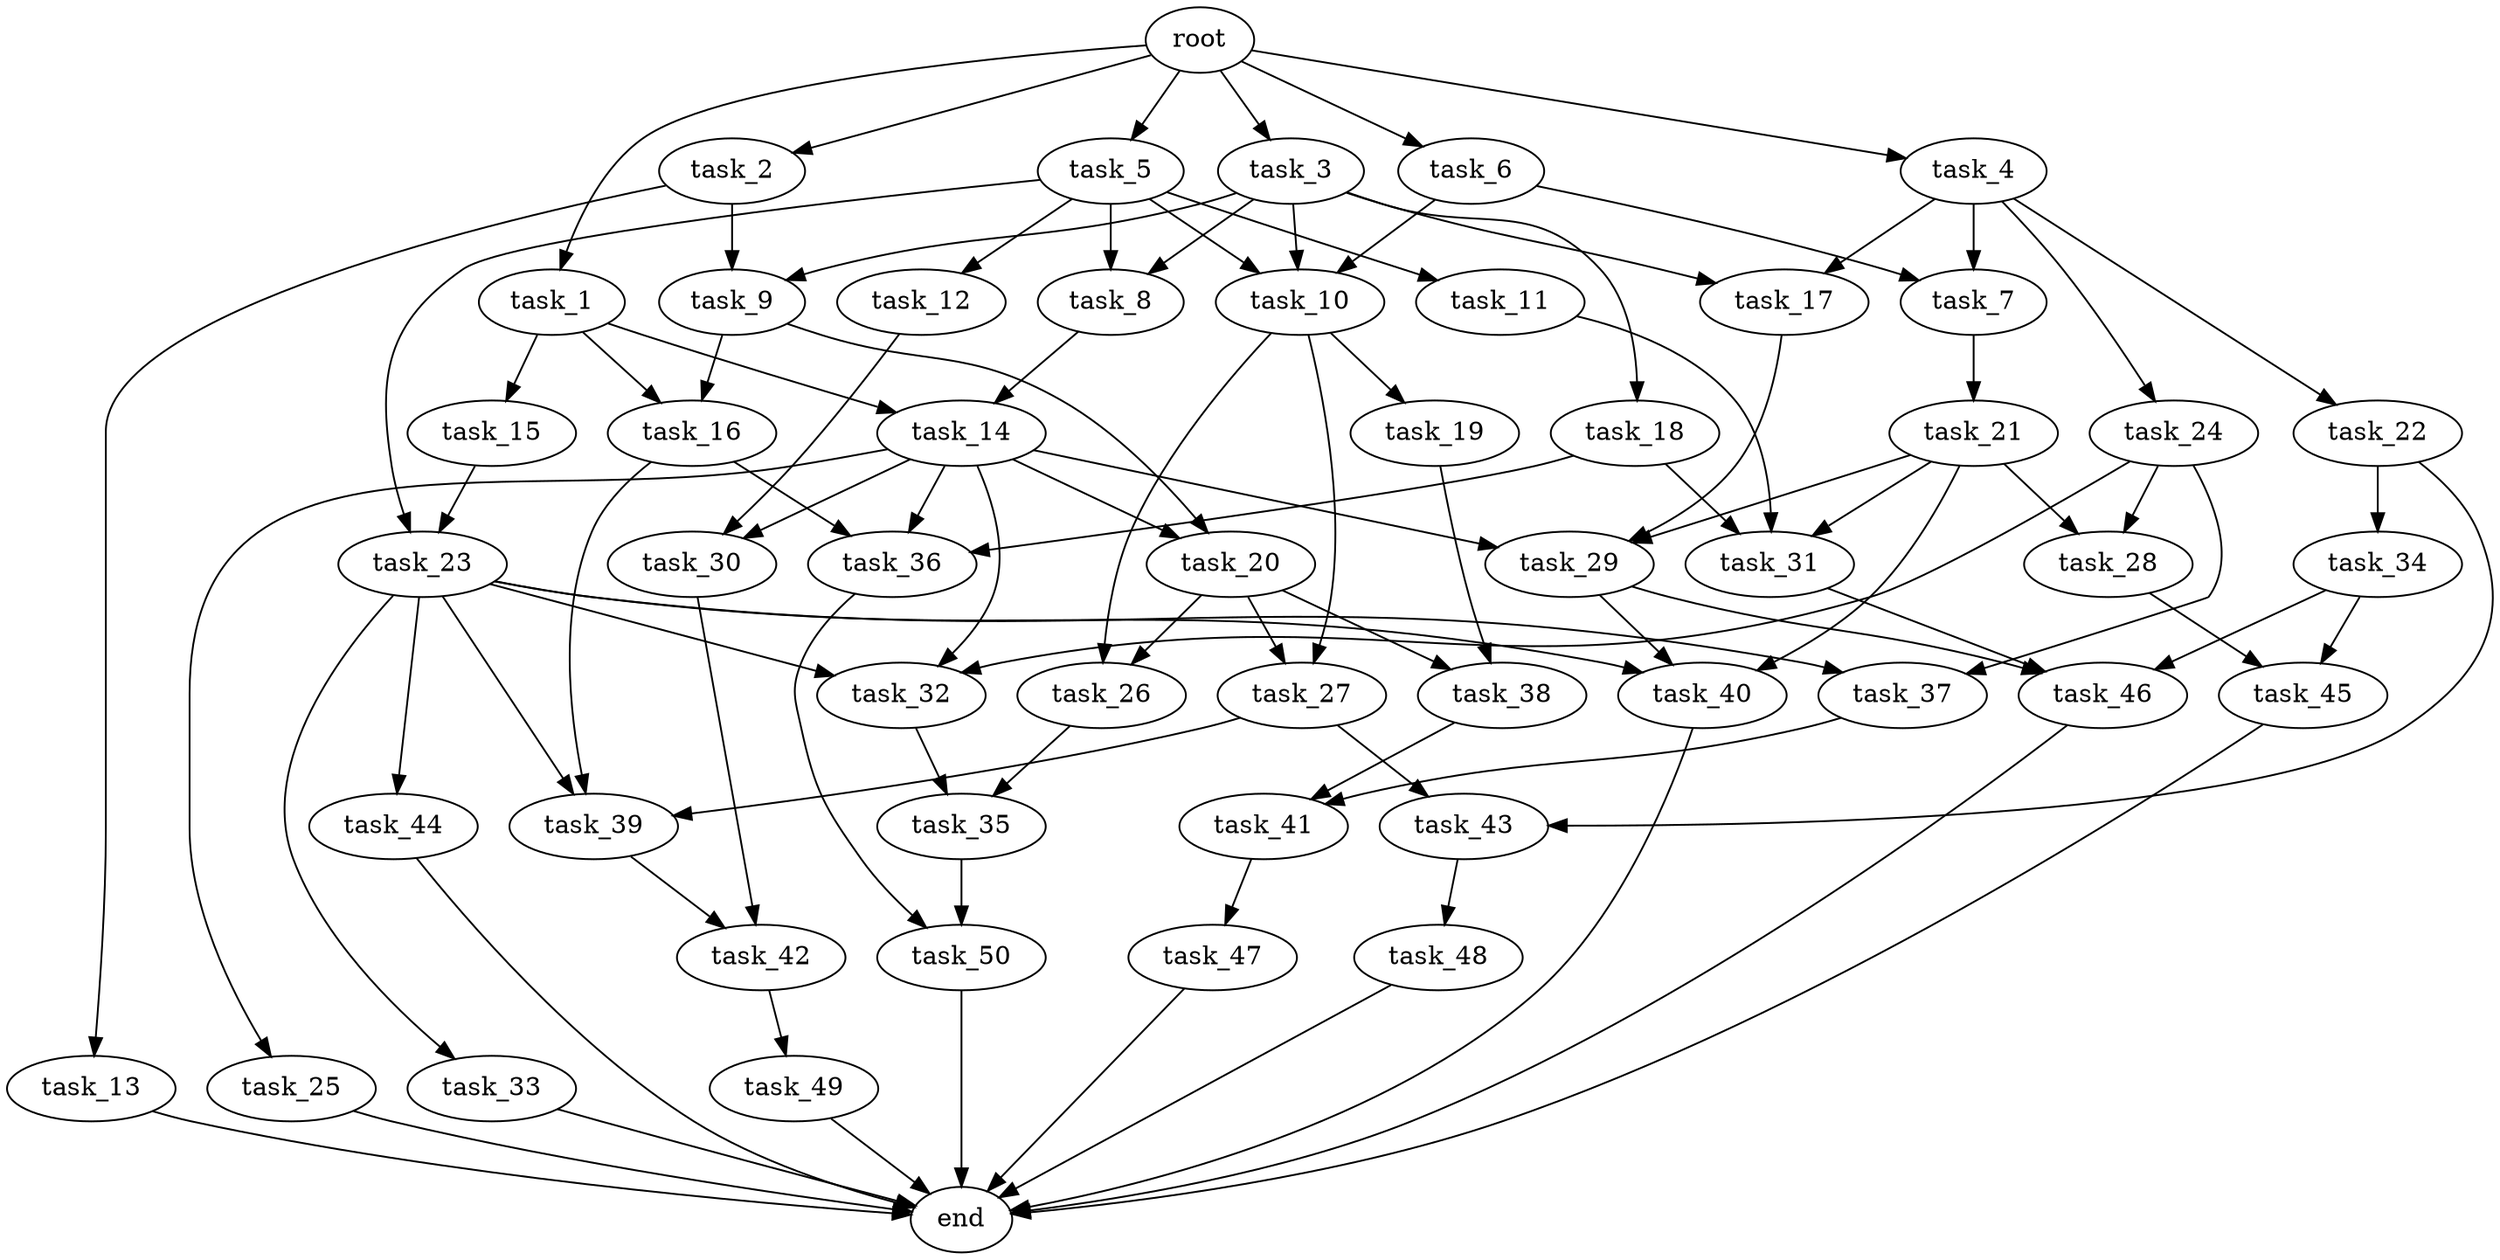 digraph G {
  root [size="0.000000e+00"];
  task_1 [size="8.191005e+09"];
  task_2 [size="6.494839e+08"];
  task_3 [size="5.611569e+09"];
  task_4 [size="5.125815e+09"];
  task_5 [size="8.651260e+09"];
  task_6 [size="7.395299e+09"];
  task_7 [size="2.648692e+08"];
  task_8 [size="6.064033e+09"];
  task_9 [size="9.392970e+09"];
  task_10 [size="2.203579e+09"];
  task_11 [size="8.384534e+09"];
  task_12 [size="5.876763e+09"];
  task_13 [size="6.809642e+08"];
  task_14 [size="2.784103e+09"];
  task_15 [size="5.718142e+09"];
  task_16 [size="8.146002e+09"];
  task_17 [size="6.733641e+08"];
  task_18 [size="4.674066e+09"];
  task_19 [size="4.908425e+08"];
  task_20 [size="1.963851e+09"];
  task_21 [size="1.360204e+09"];
  task_22 [size="6.903257e+09"];
  task_23 [size="6.668051e+09"];
  task_24 [size="5.274289e+09"];
  task_25 [size="3.447913e+09"];
  task_26 [size="8.440244e+09"];
  task_27 [size="6.683603e+09"];
  task_28 [size="6.903459e+09"];
  task_29 [size="4.618860e+09"];
  task_30 [size="8.232983e+09"];
  task_31 [size="8.511521e+09"];
  task_32 [size="7.849163e+09"];
  task_33 [size="8.471837e+08"];
  task_34 [size="6.710575e+09"];
  task_35 [size="4.641995e+09"];
  task_36 [size="6.976909e+09"];
  task_37 [size="5.065698e+09"];
  task_38 [size="8.809532e+09"];
  task_39 [size="1.006467e+09"];
  task_40 [size="5.632118e+09"];
  task_41 [size="4.268598e+09"];
  task_42 [size="6.560723e+09"];
  task_43 [size="7.352757e+09"];
  task_44 [size="9.087696e+09"];
  task_45 [size="3.059781e+09"];
  task_46 [size="2.826858e+08"];
  task_47 [size="4.909080e+09"];
  task_48 [size="2.023601e+09"];
  task_49 [size="3.180031e+09"];
  task_50 [size="5.946667e+09"];
  end [size="0.000000e+00"];

  root -> task_1 [size="1.000000e-12"];
  root -> task_2 [size="1.000000e-12"];
  root -> task_3 [size="1.000000e-12"];
  root -> task_4 [size="1.000000e-12"];
  root -> task_5 [size="1.000000e-12"];
  root -> task_6 [size="1.000000e-12"];
  task_1 -> task_14 [size="1.392052e+08"];
  task_1 -> task_15 [size="5.718142e+08"];
  task_1 -> task_16 [size="4.073001e+08"];
  task_2 -> task_9 [size="4.696485e+08"];
  task_2 -> task_13 [size="6.809642e+07"];
  task_3 -> task_8 [size="3.032016e+08"];
  task_3 -> task_9 [size="4.696485e+08"];
  task_3 -> task_10 [size="7.345263e+07"];
  task_3 -> task_17 [size="3.366820e+07"];
  task_3 -> task_18 [size="4.674066e+08"];
  task_4 -> task_7 [size="1.324346e+07"];
  task_4 -> task_17 [size="3.366820e+07"];
  task_4 -> task_22 [size="6.903257e+08"];
  task_4 -> task_24 [size="5.274289e+08"];
  task_5 -> task_8 [size="3.032016e+08"];
  task_5 -> task_10 [size="7.345263e+07"];
  task_5 -> task_11 [size="8.384534e+08"];
  task_5 -> task_12 [size="5.876763e+08"];
  task_5 -> task_23 [size="3.334026e+08"];
  task_6 -> task_7 [size="1.324346e+07"];
  task_6 -> task_10 [size="7.345263e+07"];
  task_7 -> task_21 [size="1.360204e+08"];
  task_8 -> task_14 [size="1.392052e+08"];
  task_9 -> task_16 [size="4.073001e+08"];
  task_9 -> task_20 [size="9.819253e+07"];
  task_10 -> task_19 [size="4.908425e+07"];
  task_10 -> task_26 [size="4.220122e+08"];
  task_10 -> task_27 [size="3.341802e+08"];
  task_11 -> task_31 [size="2.837174e+08"];
  task_12 -> task_30 [size="4.116491e+08"];
  task_13 -> end [size="1.000000e-12"];
  task_14 -> task_20 [size="9.819253e+07"];
  task_14 -> task_25 [size="3.447913e+08"];
  task_14 -> task_29 [size="1.539620e+08"];
  task_14 -> task_30 [size="4.116491e+08"];
  task_14 -> task_32 [size="2.616388e+08"];
  task_14 -> task_36 [size="2.325636e+08"];
  task_15 -> task_23 [size="3.334026e+08"];
  task_16 -> task_36 [size="2.325636e+08"];
  task_16 -> task_39 [size="3.354888e+07"];
  task_17 -> task_29 [size="1.539620e+08"];
  task_18 -> task_31 [size="2.837174e+08"];
  task_18 -> task_36 [size="2.325636e+08"];
  task_19 -> task_38 [size="4.404766e+08"];
  task_20 -> task_26 [size="4.220122e+08"];
  task_20 -> task_27 [size="3.341802e+08"];
  task_20 -> task_38 [size="4.404766e+08"];
  task_21 -> task_28 [size="3.451729e+08"];
  task_21 -> task_29 [size="1.539620e+08"];
  task_21 -> task_31 [size="2.837174e+08"];
  task_21 -> task_40 [size="1.877373e+08"];
  task_22 -> task_34 [size="6.710575e+08"];
  task_22 -> task_43 [size="3.676378e+08"];
  task_23 -> task_32 [size="2.616388e+08"];
  task_23 -> task_33 [size="8.471837e+07"];
  task_23 -> task_37 [size="2.532849e+08"];
  task_23 -> task_39 [size="3.354888e+07"];
  task_23 -> task_40 [size="1.877373e+08"];
  task_23 -> task_44 [size="9.087696e+08"];
  task_24 -> task_28 [size="3.451729e+08"];
  task_24 -> task_32 [size="2.616388e+08"];
  task_24 -> task_37 [size="2.532849e+08"];
  task_25 -> end [size="1.000000e-12"];
  task_26 -> task_35 [size="2.320997e+08"];
  task_27 -> task_39 [size="3.354888e+07"];
  task_27 -> task_43 [size="3.676378e+08"];
  task_28 -> task_45 [size="1.529890e+08"];
  task_29 -> task_40 [size="1.877373e+08"];
  task_29 -> task_46 [size="9.422860e+06"];
  task_30 -> task_42 [size="3.280362e+08"];
  task_31 -> task_46 [size="9.422860e+06"];
  task_32 -> task_35 [size="2.320997e+08"];
  task_33 -> end [size="1.000000e-12"];
  task_34 -> task_45 [size="1.529890e+08"];
  task_34 -> task_46 [size="9.422860e+06"];
  task_35 -> task_50 [size="2.973333e+08"];
  task_36 -> task_50 [size="2.973333e+08"];
  task_37 -> task_41 [size="2.134299e+08"];
  task_38 -> task_41 [size="2.134299e+08"];
  task_39 -> task_42 [size="3.280362e+08"];
  task_40 -> end [size="1.000000e-12"];
  task_41 -> task_47 [size="4.909080e+08"];
  task_42 -> task_49 [size="3.180031e+08"];
  task_43 -> task_48 [size="2.023601e+08"];
  task_44 -> end [size="1.000000e-12"];
  task_45 -> end [size="1.000000e-12"];
  task_46 -> end [size="1.000000e-12"];
  task_47 -> end [size="1.000000e-12"];
  task_48 -> end [size="1.000000e-12"];
  task_49 -> end [size="1.000000e-12"];
  task_50 -> end [size="1.000000e-12"];
}
